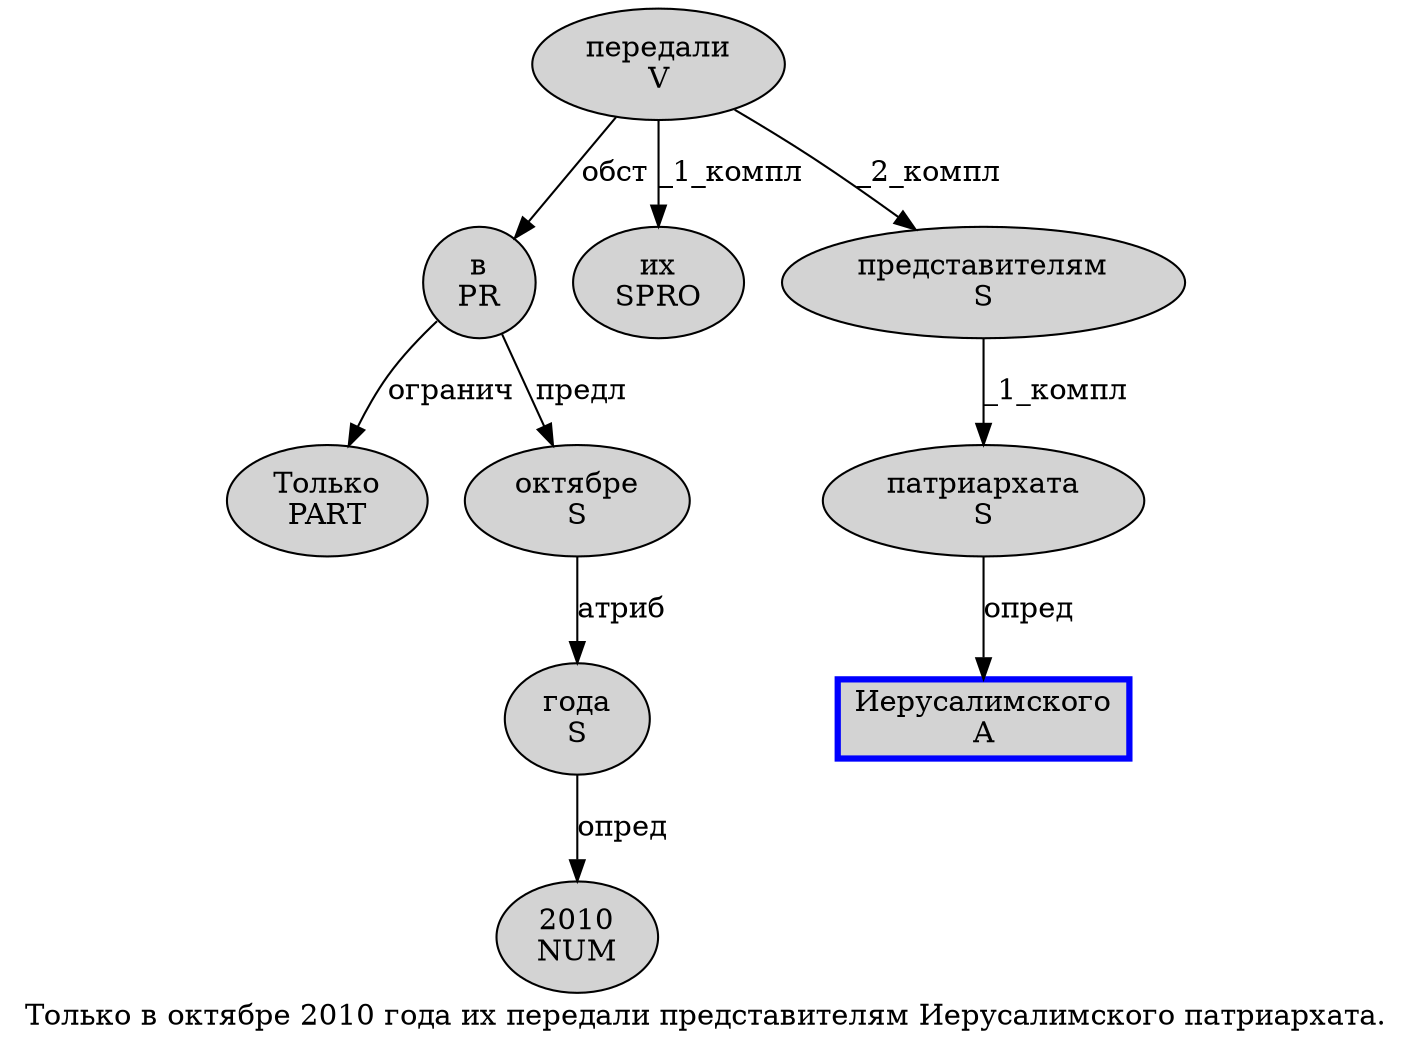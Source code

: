 digraph SENTENCE_577 {
	graph [label="Только в октябре 2010 года их передали представителям Иерусалимского патриархата."]
	node [style=filled]
		0 [label="Только
PART" color="" fillcolor=lightgray penwidth=1 shape=ellipse]
		1 [label="в
PR" color="" fillcolor=lightgray penwidth=1 shape=ellipse]
		2 [label="октябре
S" color="" fillcolor=lightgray penwidth=1 shape=ellipse]
		3 [label="2010
NUM" color="" fillcolor=lightgray penwidth=1 shape=ellipse]
		4 [label="года
S" color="" fillcolor=lightgray penwidth=1 shape=ellipse]
		5 [label="их
SPRO" color="" fillcolor=lightgray penwidth=1 shape=ellipse]
		6 [label="передали
V" color="" fillcolor=lightgray penwidth=1 shape=ellipse]
		7 [label="представителям
S" color="" fillcolor=lightgray penwidth=1 shape=ellipse]
		8 [label="Иерусалимского
A" color=blue fillcolor=lightgray penwidth=3 shape=box]
		9 [label="патриархата
S" color="" fillcolor=lightgray penwidth=1 shape=ellipse]
			7 -> 9 [label="_1_компл"]
			2 -> 4 [label="атриб"]
			1 -> 0 [label="огранич"]
			1 -> 2 [label="предл"]
			4 -> 3 [label="опред"]
			9 -> 8 [label="опред"]
			6 -> 1 [label="обст"]
			6 -> 5 [label="_1_компл"]
			6 -> 7 [label="_2_компл"]
}